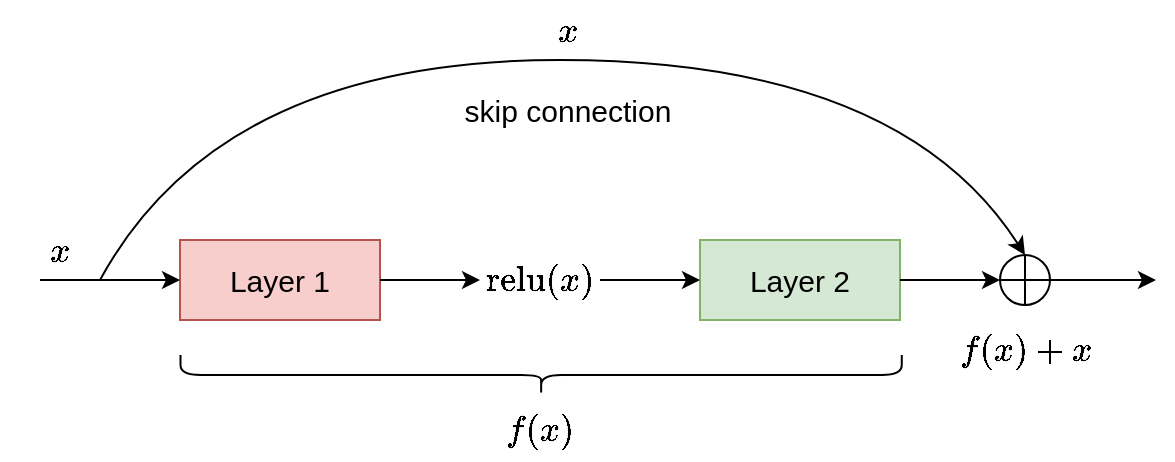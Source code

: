 <mxfile version="26.1.0">
  <diagram name="第 1 页" id="1v8SXpoTdXkUn3yk3Jfs">
    <mxGraphModel dx="1194" dy="796" grid="1" gridSize="10" guides="1" tooltips="1" connect="1" arrows="1" fold="1" page="1" pageScale="1" pageWidth="827" pageHeight="1169" math="1" shadow="0">
      <root>
        <mxCell id="0" />
        <mxCell id="1" parent="0" />
        <mxCell id="RzPd5jYL5kc_TmFL2Cuv-1" value="Layer 1" style="rounded=0;whiteSpace=wrap;html=1;fontSize=15;fillColor=#f8cecc;strokeColor=#b85450;" parent="1" vertex="1">
          <mxGeometry x="190" y="290" width="100" height="40" as="geometry" />
        </mxCell>
        <mxCell id="RzPd5jYL5kc_TmFL2Cuv-2" value="Layer 2" style="rounded=0;whiteSpace=wrap;html=1;fontSize=15;fillColor=#d5e8d4;strokeColor=#82b366;" parent="1" vertex="1">
          <mxGeometry x="450" y="290" width="100" height="40" as="geometry" />
        </mxCell>
        <mxCell id="RzPd5jYL5kc_TmFL2Cuv-4" value="" style="endArrow=classic;html=1;rounded=0;entryX=0;entryY=0.5;entryDx=0;entryDy=0;fontSize=15;" parent="1" target="RzPd5jYL5kc_TmFL2Cuv-1" edge="1">
          <mxGeometry width="50" height="50" relative="1" as="geometry">
            <mxPoint x="120" y="310" as="sourcePoint" />
            <mxPoint x="110" y="230" as="targetPoint" />
          </mxGeometry>
        </mxCell>
        <mxCell id="RzPd5jYL5kc_TmFL2Cuv-5" value="" style="shape=orEllipse;perimeter=ellipsePerimeter;whiteSpace=wrap;html=1;backgroundOutline=1;aspect=fixed;fontSize=15;" parent="1" vertex="1">
          <mxGeometry x="600" y="297.5" width="25" height="25" as="geometry" />
        </mxCell>
        <mxCell id="RzPd5jYL5kc_TmFL2Cuv-6" value="" style="endArrow=classic;html=1;rounded=0;entryX=0;entryY=0.5;entryDx=0;entryDy=0;exitX=1;exitY=0.5;exitDx=0;exitDy=0;fontSize=15;" parent="1" source="RzPd5jYL5kc_TmFL2Cuv-2" target="RzPd5jYL5kc_TmFL2Cuv-5" edge="1">
          <mxGeometry width="50" height="50" relative="1" as="geometry">
            <mxPoint x="80" y="320" as="sourcePoint" />
            <mxPoint x="190" y="320" as="targetPoint" />
          </mxGeometry>
        </mxCell>
        <mxCell id="RzPd5jYL5kc_TmFL2Cuv-7" value="" style="endArrow=classic;html=1;rounded=0;exitX=1;exitY=0.5;exitDx=0;exitDy=0;entryX=0;entryY=0.5;entryDx=0;entryDy=0;fontSize=15;" parent="1" source="RzPd5jYL5kc_TmFL2Cuv-5" edge="1">
          <mxGeometry width="50" height="50" relative="1" as="geometry">
            <mxPoint x="700" y="296.81" as="sourcePoint" />
            <mxPoint x="678" y="310" as="targetPoint" />
          </mxGeometry>
        </mxCell>
        <mxCell id="RzPd5jYL5kc_TmFL2Cuv-9" value="$$\text{relu}(x)$$" style="text;html=1;align=center;verticalAlign=middle;whiteSpace=wrap;rounded=0;fontSize=15;" parent="1" vertex="1">
          <mxGeometry x="340" y="295" width="60" height="30" as="geometry" />
        </mxCell>
        <mxCell id="RzPd5jYL5kc_TmFL2Cuv-10" value="$$x$$" style="text;html=1;align=center;verticalAlign=middle;whiteSpace=wrap;rounded=0;fontSize=15;" parent="1" vertex="1">
          <mxGeometry x="100" y="280" width="60" height="30" as="geometry" />
        </mxCell>
        <mxCell id="RzPd5jYL5kc_TmFL2Cuv-12" value="" style="curved=1;endArrow=classic;html=1;rounded=0;entryX=0.5;entryY=0;entryDx=0;entryDy=0;fontSize=15;" parent="1" target="RzPd5jYL5kc_TmFL2Cuv-5" edge="1">
          <mxGeometry width="50" height="50" relative="1" as="geometry">
            <mxPoint x="150" y="310" as="sourcePoint" />
            <mxPoint x="260" y="150" as="targetPoint" />
            <Array as="points">
              <mxPoint x="210" y="200" />
              <mxPoint x="550" y="200" />
            </Array>
          </mxGeometry>
        </mxCell>
        <mxCell id="RzPd5jYL5kc_TmFL2Cuv-13" value="" style="endArrow=classic;html=1;rounded=0;exitX=1;exitY=0.5;exitDx=0;exitDy=0;entryX=0;entryY=0.5;entryDx=0;entryDy=0;fontSize=15;" parent="1" source="RzPd5jYL5kc_TmFL2Cuv-1" target="RzPd5jYL5kc_TmFL2Cuv-9" edge="1">
          <mxGeometry width="50" height="50" relative="1" as="geometry">
            <mxPoint x="290" y="450" as="sourcePoint" />
            <mxPoint x="340" y="400" as="targetPoint" />
          </mxGeometry>
        </mxCell>
        <mxCell id="RzPd5jYL5kc_TmFL2Cuv-14" value="" style="endArrow=classic;html=1;rounded=0;exitX=1;exitY=0.5;exitDx=0;exitDy=0;entryX=0;entryY=0.5;entryDx=0;entryDy=0;fontSize=15;" parent="1" source="RzPd5jYL5kc_TmFL2Cuv-9" target="RzPd5jYL5kc_TmFL2Cuv-2" edge="1">
          <mxGeometry width="50" height="50" relative="1" as="geometry">
            <mxPoint x="390" y="360" as="sourcePoint" />
            <mxPoint x="440" y="363" as="targetPoint" />
          </mxGeometry>
        </mxCell>
        <mxCell id="RzPd5jYL5kc_TmFL2Cuv-16" value="" style="shape=curlyBracket;whiteSpace=wrap;html=1;rounded=1;flipH=1;labelPosition=right;verticalLabelPosition=middle;align=left;verticalAlign=middle;rotation=90;fontSize=15;" parent="1" vertex="1">
          <mxGeometry x="360.57" y="177.19" width="20" height="360.63" as="geometry" />
        </mxCell>
        <mxCell id="RzPd5jYL5kc_TmFL2Cuv-17" value="$$f(x)$$" style="text;html=1;align=center;verticalAlign=middle;whiteSpace=wrap;rounded=0;fontSize=15;" parent="1" vertex="1">
          <mxGeometry x="340" y="370" width="60" height="30" as="geometry" />
        </mxCell>
        <mxCell id="RzPd5jYL5kc_TmFL2Cuv-18" value="$$x$$" style="text;html=1;align=center;verticalAlign=middle;whiteSpace=wrap;rounded=0;fontSize=15;" parent="1" vertex="1">
          <mxGeometry x="354" y="170" width="60" height="30" as="geometry" />
        </mxCell>
        <mxCell id="RzPd5jYL5kc_TmFL2Cuv-19" value="$$f(x)+x$$" style="text;html=1;align=center;verticalAlign=middle;whiteSpace=wrap;rounded=0;fontSize=15;" parent="1" vertex="1">
          <mxGeometry x="568.75" y="330" width="87.5" height="30" as="geometry" />
        </mxCell>
        <mxCell id="RzPd5jYL5kc_TmFL2Cuv-21" value="skip connection" style="text;html=1;align=center;verticalAlign=middle;whiteSpace=wrap;rounded=0;fontSize=15;" parent="1" vertex="1">
          <mxGeometry x="319.25" y="210" width="129.5" height="30" as="geometry" />
        </mxCell>
      </root>
    </mxGraphModel>
  </diagram>
</mxfile>
